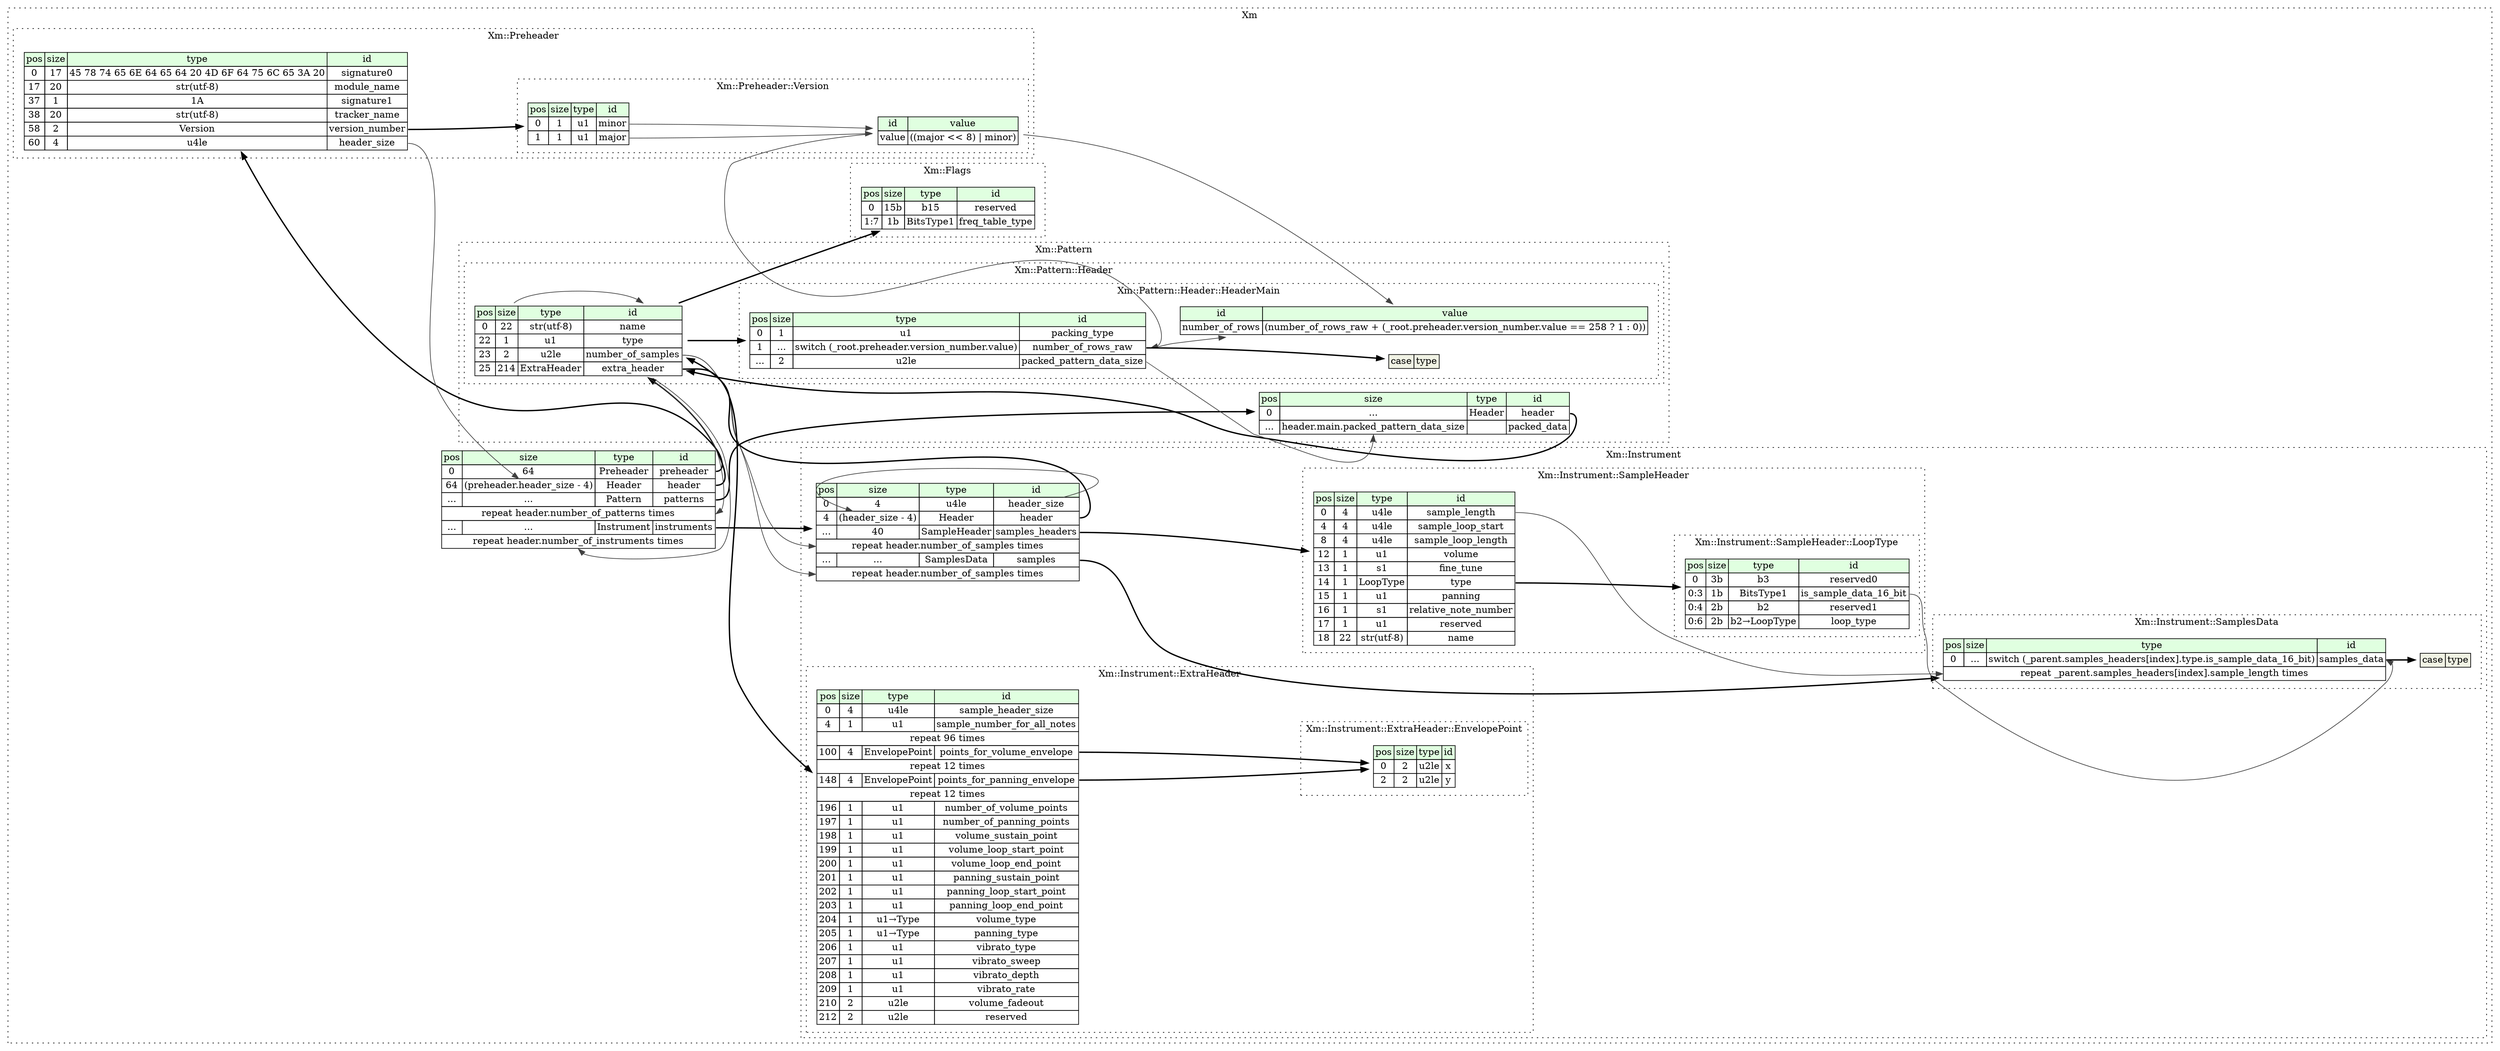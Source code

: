 digraph {
	rankdir=LR;
	node [shape=plaintext];
	subgraph cluster__xm {
		label="Xm";
		graph[style=dotted];

		xm__seq [label=<<TABLE BORDER="0" CELLBORDER="1" CELLSPACING="0">
			<TR><TD BGCOLOR="#E0FFE0">pos</TD><TD BGCOLOR="#E0FFE0">size</TD><TD BGCOLOR="#E0FFE0">type</TD><TD BGCOLOR="#E0FFE0">id</TD></TR>
			<TR><TD PORT="preheader_pos">0</TD><TD PORT="preheader_size">64</TD><TD>Preheader</TD><TD PORT="preheader_type">preheader</TD></TR>
			<TR><TD PORT="header_pos">64</TD><TD PORT="header_size">(preheader.header_size - 4)</TD><TD>Header</TD><TD PORT="header_type">header</TD></TR>
			<TR><TD PORT="patterns_pos">...</TD><TD PORT="patterns_size">...</TD><TD>Pattern</TD><TD PORT="patterns_type">patterns</TD></TR>
			<TR><TD COLSPAN="4" PORT="patterns__repeat">repeat header.number_of_patterns times</TD></TR>
			<TR><TD PORT="instruments_pos">...</TD><TD PORT="instruments_size">...</TD><TD>Instrument</TD><TD PORT="instruments_type">instruments</TD></TR>
			<TR><TD COLSPAN="4" PORT="instruments__repeat">repeat header.number_of_instruments times</TD></TR>
		</TABLE>>];
		subgraph cluster__preheader {
			label="Xm::Preheader";
			graph[style=dotted];

			preheader__seq [label=<<TABLE BORDER="0" CELLBORDER="1" CELLSPACING="0">
				<TR><TD BGCOLOR="#E0FFE0">pos</TD><TD BGCOLOR="#E0FFE0">size</TD><TD BGCOLOR="#E0FFE0">type</TD><TD BGCOLOR="#E0FFE0">id</TD></TR>
				<TR><TD PORT="signature0_pos">0</TD><TD PORT="signature0_size">17</TD><TD>45 78 74 65 6E 64 65 64 20 4D 6F 64 75 6C 65 3A 20</TD><TD PORT="signature0_type">signature0</TD></TR>
				<TR><TD PORT="module_name_pos">17</TD><TD PORT="module_name_size">20</TD><TD>str(utf-8)</TD><TD PORT="module_name_type">module_name</TD></TR>
				<TR><TD PORT="signature1_pos">37</TD><TD PORT="signature1_size">1</TD><TD>1A</TD><TD PORT="signature1_type">signature1</TD></TR>
				<TR><TD PORT="tracker_name_pos">38</TD><TD PORT="tracker_name_size">20</TD><TD>str(utf-8)</TD><TD PORT="tracker_name_type">tracker_name</TD></TR>
				<TR><TD PORT="version_number_pos">58</TD><TD PORT="version_number_size">2</TD><TD>Version</TD><TD PORT="version_number_type">version_number</TD></TR>
				<TR><TD PORT="header_size_pos">60</TD><TD PORT="header_size_size">4</TD><TD>u4le</TD><TD PORT="header_size_type">header_size</TD></TR>
			</TABLE>>];
			subgraph cluster__version {
				label="Xm::Preheader::Version";
				graph[style=dotted];

				version__seq [label=<<TABLE BORDER="0" CELLBORDER="1" CELLSPACING="0">
					<TR><TD BGCOLOR="#E0FFE0">pos</TD><TD BGCOLOR="#E0FFE0">size</TD><TD BGCOLOR="#E0FFE0">type</TD><TD BGCOLOR="#E0FFE0">id</TD></TR>
					<TR><TD PORT="minor_pos">0</TD><TD PORT="minor_size">1</TD><TD>u1</TD><TD PORT="minor_type">minor</TD></TR>
					<TR><TD PORT="major_pos">1</TD><TD PORT="major_size">1</TD><TD>u1</TD><TD PORT="major_type">major</TD></TR>
				</TABLE>>];
				version__inst__value [label=<<TABLE BORDER="0" CELLBORDER="1" CELLSPACING="0">
					<TR><TD BGCOLOR="#E0FFE0">id</TD><TD BGCOLOR="#E0FFE0">value</TD></TR>
					<TR><TD>value</TD><TD>((major &lt;&lt; 8) | minor)</TD></TR>
				</TABLE>>];
			}
		}
		subgraph cluster__pattern {
			label="Xm::Pattern";
			graph[style=dotted];

			pattern__seq [label=<<TABLE BORDER="0" CELLBORDER="1" CELLSPACING="0">
				<TR><TD BGCOLOR="#E0FFE0">pos</TD><TD BGCOLOR="#E0FFE0">size</TD><TD BGCOLOR="#E0FFE0">type</TD><TD BGCOLOR="#E0FFE0">id</TD></TR>
				<TR><TD PORT="header_pos">0</TD><TD PORT="header_size">...</TD><TD>Header</TD><TD PORT="header_type">header</TD></TR>
				<TR><TD PORT="packed_data_pos">...</TD><TD PORT="packed_data_size">header.main.packed_pattern_data_size</TD><TD></TD><TD PORT="packed_data_type">packed_data</TD></TR>
			</TABLE>>];
			subgraph cluster__header {
				label="Xm::Pattern::Header";
				graph[style=dotted];

				header__seq [label=<<TABLE BORDER="0" CELLBORDER="1" CELLSPACING="0">
					<TR><TD BGCOLOR="#E0FFE0">pos</TD><TD BGCOLOR="#E0FFE0">size</TD><TD BGCOLOR="#E0FFE0">type</TD><TD BGCOLOR="#E0FFE0">id</TD></TR>
					<TR><TD PORT="header_length_pos">0</TD><TD PORT="header_length_size">4</TD><TD>u4le</TD><TD PORT="header_length_type">header_length</TD></TR>
					<TR><TD PORT="main_pos">4</TD><TD PORT="main_size">(header_length - 4)</TD><TD>HeaderMain</TD><TD PORT="main_type">main</TD></TR>
				</TABLE>>];
				subgraph cluster__header_main {
					label="Xm::Pattern::Header::HeaderMain";
					graph[style=dotted];

					header_main__seq [label=<<TABLE BORDER="0" CELLBORDER="1" CELLSPACING="0">
						<TR><TD BGCOLOR="#E0FFE0">pos</TD><TD BGCOLOR="#E0FFE0">size</TD><TD BGCOLOR="#E0FFE0">type</TD><TD BGCOLOR="#E0FFE0">id</TD></TR>
						<TR><TD PORT="packing_type_pos">0</TD><TD PORT="packing_type_size">1</TD><TD>u1</TD><TD PORT="packing_type_type">packing_type</TD></TR>
						<TR><TD PORT="number_of_rows_raw_pos">1</TD><TD PORT="number_of_rows_raw_size">...</TD><TD>switch (_root.preheader.version_number.value)</TD><TD PORT="number_of_rows_raw_type">number_of_rows_raw</TD></TR>
						<TR><TD PORT="packed_pattern_data_size_pos">...</TD><TD PORT="packed_pattern_data_size_size">2</TD><TD>u2le</TD><TD PORT="packed_pattern_data_size_type">packed_pattern_data_size</TD></TR>
					</TABLE>>];
					header_main__inst__number_of_rows [label=<<TABLE BORDER="0" CELLBORDER="1" CELLSPACING="0">
						<TR><TD BGCOLOR="#E0FFE0">id</TD><TD BGCOLOR="#E0FFE0">value</TD></TR>
						<TR><TD>number_of_rows</TD><TD>(number_of_rows_raw + (_root.preheader.version_number.value == 258 ? 1 : 0))</TD></TR>
					</TABLE>>];
header_main__seq_number_of_rows_raw_switch [label=<<TABLE BORDER="0" CELLBORDER="1" CELLSPACING="0">
	<TR><TD BGCOLOR="#F0F2E4">case</TD><TD BGCOLOR="#F0F2E4">type</TD></TR>
</TABLE>>];
				}
			}
		}
		subgraph cluster__flags {
			label="Xm::Flags";
			graph[style=dotted];

			flags__seq [label=<<TABLE BORDER="0" CELLBORDER="1" CELLSPACING="0">
				<TR><TD BGCOLOR="#E0FFE0">pos</TD><TD BGCOLOR="#E0FFE0">size</TD><TD BGCOLOR="#E0FFE0">type</TD><TD BGCOLOR="#E0FFE0">id</TD></TR>
				<TR><TD PORT="reserved_pos">0</TD><TD PORT="reserved_size">15b</TD><TD>b15</TD><TD PORT="reserved_type">reserved</TD></TR>
				<TR><TD PORT="freq_table_type_pos">1:7</TD><TD PORT="freq_table_type_size">1b</TD><TD>BitsType1</TD><TD PORT="freq_table_type_type">freq_table_type</TD></TR>
			</TABLE>>];
		}
		subgraph cluster__header {
			label="Xm::Header";
			graph[style=dotted];

			header__seq [label=<<TABLE BORDER="0" CELLBORDER="1" CELLSPACING="0">
				<TR><TD BGCOLOR="#E0FFE0">pos</TD><TD BGCOLOR="#E0FFE0">size</TD><TD BGCOLOR="#E0FFE0">type</TD><TD BGCOLOR="#E0FFE0">id</TD></TR>
				<TR><TD PORT="song_length_pos">0</TD><TD PORT="song_length_size">2</TD><TD>u2le</TD><TD PORT="song_length_type">song_length</TD></TR>
				<TR><TD PORT="restart_position_pos">2</TD><TD PORT="restart_position_size">2</TD><TD>u2le</TD><TD PORT="restart_position_type">restart_position</TD></TR>
				<TR><TD PORT="number_of_channels_pos">4</TD><TD PORT="number_of_channels_size">2</TD><TD>u2le</TD><TD PORT="number_of_channels_type">number_of_channels</TD></TR>
				<TR><TD PORT="number_of_patterns_pos">6</TD><TD PORT="number_of_patterns_size">2</TD><TD>u2le</TD><TD PORT="number_of_patterns_type">number_of_patterns</TD></TR>
				<TR><TD PORT="number_of_instruments_pos">8</TD><TD PORT="number_of_instruments_size">2</TD><TD>u2le</TD><TD PORT="number_of_instruments_type">number_of_instruments</TD></TR>
				<TR><TD PORT="flags_pos">10</TD><TD PORT="flags_size">2</TD><TD>Flags</TD><TD PORT="flags_type">flags</TD></TR>
				<TR><TD PORT="default_tempo_pos">12</TD><TD PORT="default_tempo_size">2</TD><TD>u2le</TD><TD PORT="default_tempo_type">default_tempo</TD></TR>
				<TR><TD PORT="default_bpm_pos">14</TD><TD PORT="default_bpm_size">2</TD><TD>u2le</TD><TD PORT="default_bpm_type">default_bpm</TD></TR>
				<TR><TD PORT="pattern_order_table_pos">16</TD><TD PORT="pattern_order_table_size">1</TD><TD>u1</TD><TD PORT="pattern_order_table_type">pattern_order_table</TD></TR>
				<TR><TD COLSPAN="4" PORT="pattern_order_table__repeat">repeat 256 times</TD></TR>
			</TABLE>>];
		}
		subgraph cluster__instrument {
			label="Xm::Instrument";
			graph[style=dotted];

			instrument__seq [label=<<TABLE BORDER="0" CELLBORDER="1" CELLSPACING="0">
				<TR><TD BGCOLOR="#E0FFE0">pos</TD><TD BGCOLOR="#E0FFE0">size</TD><TD BGCOLOR="#E0FFE0">type</TD><TD BGCOLOR="#E0FFE0">id</TD></TR>
				<TR><TD PORT="header_size_pos">0</TD><TD PORT="header_size_size">4</TD><TD>u4le</TD><TD PORT="header_size_type">header_size</TD></TR>
				<TR><TD PORT="header_pos">4</TD><TD PORT="header_size">(header_size - 4)</TD><TD>Header</TD><TD PORT="header_type">header</TD></TR>
				<TR><TD PORT="samples_headers_pos">...</TD><TD PORT="samples_headers_size">40</TD><TD>SampleHeader</TD><TD PORT="samples_headers_type">samples_headers</TD></TR>
				<TR><TD COLSPAN="4" PORT="samples_headers__repeat">repeat header.number_of_samples times</TD></TR>
				<TR><TD PORT="samples_pos">...</TD><TD PORT="samples_size">...</TD><TD>SamplesData</TD><TD PORT="samples_type">samples</TD></TR>
				<TR><TD COLSPAN="4" PORT="samples__repeat">repeat header.number_of_samples times</TD></TR>
			</TABLE>>];
			subgraph cluster__header {
				label="Xm::Instrument::Header";
				graph[style=dotted];

				header__seq [label=<<TABLE BORDER="0" CELLBORDER="1" CELLSPACING="0">
					<TR><TD BGCOLOR="#E0FFE0">pos</TD><TD BGCOLOR="#E0FFE0">size</TD><TD BGCOLOR="#E0FFE0">type</TD><TD BGCOLOR="#E0FFE0">id</TD></TR>
					<TR><TD PORT="name_pos">0</TD><TD PORT="name_size">22</TD><TD>str(utf-8)</TD><TD PORT="name_type">name</TD></TR>
					<TR><TD PORT="type_pos">22</TD><TD PORT="type_size">1</TD><TD>u1</TD><TD PORT="type_type">type</TD></TR>
					<TR><TD PORT="number_of_samples_pos">23</TD><TD PORT="number_of_samples_size">2</TD><TD>u2le</TD><TD PORT="number_of_samples_type">number_of_samples</TD></TR>
					<TR><TD PORT="extra_header_pos">25</TD><TD PORT="extra_header_size">214</TD><TD>ExtraHeader</TD><TD PORT="extra_header_type">extra_header</TD></TR>
				</TABLE>>];
			}
			subgraph cluster__extra_header {
				label="Xm::Instrument::ExtraHeader";
				graph[style=dotted];

				extra_header__seq [label=<<TABLE BORDER="0" CELLBORDER="1" CELLSPACING="0">
					<TR><TD BGCOLOR="#E0FFE0">pos</TD><TD BGCOLOR="#E0FFE0">size</TD><TD BGCOLOR="#E0FFE0">type</TD><TD BGCOLOR="#E0FFE0">id</TD></TR>
					<TR><TD PORT="sample_header_size_pos">0</TD><TD PORT="sample_header_size_size">4</TD><TD>u4le</TD><TD PORT="sample_header_size_type">sample_header_size</TD></TR>
					<TR><TD PORT="sample_number_for_all_notes_pos">4</TD><TD PORT="sample_number_for_all_notes_size">1</TD><TD>u1</TD><TD PORT="sample_number_for_all_notes_type">sample_number_for_all_notes</TD></TR>
					<TR><TD COLSPAN="4" PORT="sample_number_for_all_notes__repeat">repeat 96 times</TD></TR>
					<TR><TD PORT="points_for_volume_envelope_pos">100</TD><TD PORT="points_for_volume_envelope_size">4</TD><TD>EnvelopePoint</TD><TD PORT="points_for_volume_envelope_type">points_for_volume_envelope</TD></TR>
					<TR><TD COLSPAN="4" PORT="points_for_volume_envelope__repeat">repeat 12 times</TD></TR>
					<TR><TD PORT="points_for_panning_envelope_pos">148</TD><TD PORT="points_for_panning_envelope_size">4</TD><TD>EnvelopePoint</TD><TD PORT="points_for_panning_envelope_type">points_for_panning_envelope</TD></TR>
					<TR><TD COLSPAN="4" PORT="points_for_panning_envelope__repeat">repeat 12 times</TD></TR>
					<TR><TD PORT="number_of_volume_points_pos">196</TD><TD PORT="number_of_volume_points_size">1</TD><TD>u1</TD><TD PORT="number_of_volume_points_type">number_of_volume_points</TD></TR>
					<TR><TD PORT="number_of_panning_points_pos">197</TD><TD PORT="number_of_panning_points_size">1</TD><TD>u1</TD><TD PORT="number_of_panning_points_type">number_of_panning_points</TD></TR>
					<TR><TD PORT="volume_sustain_point_pos">198</TD><TD PORT="volume_sustain_point_size">1</TD><TD>u1</TD><TD PORT="volume_sustain_point_type">volume_sustain_point</TD></TR>
					<TR><TD PORT="volume_loop_start_point_pos">199</TD><TD PORT="volume_loop_start_point_size">1</TD><TD>u1</TD><TD PORT="volume_loop_start_point_type">volume_loop_start_point</TD></TR>
					<TR><TD PORT="volume_loop_end_point_pos">200</TD><TD PORT="volume_loop_end_point_size">1</TD><TD>u1</TD><TD PORT="volume_loop_end_point_type">volume_loop_end_point</TD></TR>
					<TR><TD PORT="panning_sustain_point_pos">201</TD><TD PORT="panning_sustain_point_size">1</TD><TD>u1</TD><TD PORT="panning_sustain_point_type">panning_sustain_point</TD></TR>
					<TR><TD PORT="panning_loop_start_point_pos">202</TD><TD PORT="panning_loop_start_point_size">1</TD><TD>u1</TD><TD PORT="panning_loop_start_point_type">panning_loop_start_point</TD></TR>
					<TR><TD PORT="panning_loop_end_point_pos">203</TD><TD PORT="panning_loop_end_point_size">1</TD><TD>u1</TD><TD PORT="panning_loop_end_point_type">panning_loop_end_point</TD></TR>
					<TR><TD PORT="volume_type_pos">204</TD><TD PORT="volume_type_size">1</TD><TD>u1→Type</TD><TD PORT="volume_type_type">volume_type</TD></TR>
					<TR><TD PORT="panning_type_pos">205</TD><TD PORT="panning_type_size">1</TD><TD>u1→Type</TD><TD PORT="panning_type_type">panning_type</TD></TR>
					<TR><TD PORT="vibrato_type_pos">206</TD><TD PORT="vibrato_type_size">1</TD><TD>u1</TD><TD PORT="vibrato_type_type">vibrato_type</TD></TR>
					<TR><TD PORT="vibrato_sweep_pos">207</TD><TD PORT="vibrato_sweep_size">1</TD><TD>u1</TD><TD PORT="vibrato_sweep_type">vibrato_sweep</TD></TR>
					<TR><TD PORT="vibrato_depth_pos">208</TD><TD PORT="vibrato_depth_size">1</TD><TD>u1</TD><TD PORT="vibrato_depth_type">vibrato_depth</TD></TR>
					<TR><TD PORT="vibrato_rate_pos">209</TD><TD PORT="vibrato_rate_size">1</TD><TD>u1</TD><TD PORT="vibrato_rate_type">vibrato_rate</TD></TR>
					<TR><TD PORT="volume_fadeout_pos">210</TD><TD PORT="volume_fadeout_size">2</TD><TD>u2le</TD><TD PORT="volume_fadeout_type">volume_fadeout</TD></TR>
					<TR><TD PORT="reserved_pos">212</TD><TD PORT="reserved_size">2</TD><TD>u2le</TD><TD PORT="reserved_type">reserved</TD></TR>
				</TABLE>>];
				subgraph cluster__envelope_point {
					label="Xm::Instrument::ExtraHeader::EnvelopePoint";
					graph[style=dotted];

					envelope_point__seq [label=<<TABLE BORDER="0" CELLBORDER="1" CELLSPACING="0">
						<TR><TD BGCOLOR="#E0FFE0">pos</TD><TD BGCOLOR="#E0FFE0">size</TD><TD BGCOLOR="#E0FFE0">type</TD><TD BGCOLOR="#E0FFE0">id</TD></TR>
						<TR><TD PORT="x_pos">0</TD><TD PORT="x_size">2</TD><TD>u2le</TD><TD PORT="x_type">x</TD></TR>
						<TR><TD PORT="y_pos">2</TD><TD PORT="y_size">2</TD><TD>u2le</TD><TD PORT="y_type">y</TD></TR>
					</TABLE>>];
				}
			}
			subgraph cluster__samples_data {
				label="Xm::Instrument::SamplesData";
				graph[style=dotted];

				samples_data__seq [label=<<TABLE BORDER="0" CELLBORDER="1" CELLSPACING="0">
					<TR><TD BGCOLOR="#E0FFE0">pos</TD><TD BGCOLOR="#E0FFE0">size</TD><TD BGCOLOR="#E0FFE0">type</TD><TD BGCOLOR="#E0FFE0">id</TD></TR>
					<TR><TD PORT="samples_data_pos">0</TD><TD PORT="samples_data_size">...</TD><TD>switch (_parent.samples_headers[index].type.is_sample_data_16_bit)</TD><TD PORT="samples_data_type">samples_data</TD></TR>
					<TR><TD COLSPAN="4" PORT="samples_data__repeat">repeat _parent.samples_headers[index].sample_length times</TD></TR>
				</TABLE>>];
samples_data__seq_samples_data_switch [label=<<TABLE BORDER="0" CELLBORDER="1" CELLSPACING="0">
	<TR><TD BGCOLOR="#F0F2E4">case</TD><TD BGCOLOR="#F0F2E4">type</TD></TR>
</TABLE>>];
			}
			subgraph cluster__sample_header {
				label="Xm::Instrument::SampleHeader";
				graph[style=dotted];

				sample_header__seq [label=<<TABLE BORDER="0" CELLBORDER="1" CELLSPACING="0">
					<TR><TD BGCOLOR="#E0FFE0">pos</TD><TD BGCOLOR="#E0FFE0">size</TD><TD BGCOLOR="#E0FFE0">type</TD><TD BGCOLOR="#E0FFE0">id</TD></TR>
					<TR><TD PORT="sample_length_pos">0</TD><TD PORT="sample_length_size">4</TD><TD>u4le</TD><TD PORT="sample_length_type">sample_length</TD></TR>
					<TR><TD PORT="sample_loop_start_pos">4</TD><TD PORT="sample_loop_start_size">4</TD><TD>u4le</TD><TD PORT="sample_loop_start_type">sample_loop_start</TD></TR>
					<TR><TD PORT="sample_loop_length_pos">8</TD><TD PORT="sample_loop_length_size">4</TD><TD>u4le</TD><TD PORT="sample_loop_length_type">sample_loop_length</TD></TR>
					<TR><TD PORT="volume_pos">12</TD><TD PORT="volume_size">1</TD><TD>u1</TD><TD PORT="volume_type">volume</TD></TR>
					<TR><TD PORT="fine_tune_pos">13</TD><TD PORT="fine_tune_size">1</TD><TD>s1</TD><TD PORT="fine_tune_type">fine_tune</TD></TR>
					<TR><TD PORT="type_pos">14</TD><TD PORT="type_size">1</TD><TD>LoopType</TD><TD PORT="type_type">type</TD></TR>
					<TR><TD PORT="panning_pos">15</TD><TD PORT="panning_size">1</TD><TD>u1</TD><TD PORT="panning_type">panning</TD></TR>
					<TR><TD PORT="relative_note_number_pos">16</TD><TD PORT="relative_note_number_size">1</TD><TD>s1</TD><TD PORT="relative_note_number_type">relative_note_number</TD></TR>
					<TR><TD PORT="reserved_pos">17</TD><TD PORT="reserved_size">1</TD><TD>u1</TD><TD PORT="reserved_type">reserved</TD></TR>
					<TR><TD PORT="name_pos">18</TD><TD PORT="name_size">22</TD><TD>str(utf-8)</TD><TD PORT="name_type">name</TD></TR>
				</TABLE>>];
				subgraph cluster__loop_type {
					label="Xm::Instrument::SampleHeader::LoopType";
					graph[style=dotted];

					loop_type__seq [label=<<TABLE BORDER="0" CELLBORDER="1" CELLSPACING="0">
						<TR><TD BGCOLOR="#E0FFE0">pos</TD><TD BGCOLOR="#E0FFE0">size</TD><TD BGCOLOR="#E0FFE0">type</TD><TD BGCOLOR="#E0FFE0">id</TD></TR>
						<TR><TD PORT="reserved0_pos">0</TD><TD PORT="reserved0_size">3b</TD><TD>b3</TD><TD PORT="reserved0_type">reserved0</TD></TR>
						<TR><TD PORT="is_sample_data_16_bit_pos">0:3</TD><TD PORT="is_sample_data_16_bit_size">1b</TD><TD>BitsType1</TD><TD PORT="is_sample_data_16_bit_type">is_sample_data_16_bit</TD></TR>
						<TR><TD PORT="reserved1_pos">0:4</TD><TD PORT="reserved1_size">2b</TD><TD>b2</TD><TD PORT="reserved1_type">reserved1</TD></TR>
						<TR><TD PORT="loop_type_pos">0:6</TD><TD PORT="loop_type_size">2b</TD><TD>b2→LoopType</TD><TD PORT="loop_type_type">loop_type</TD></TR>
					</TABLE>>];
				}
			}
		}
	}
	xm__seq:preheader_type -> preheader__seq [style=bold];
	preheader__seq:header_size_type -> xm__seq:header_size [color="#404040"];
	xm__seq:header_type -> header__seq [style=bold];
	xm__seq:patterns_type -> pattern__seq [style=bold];
	header__seq:number_of_patterns_type -> xm__seq:patterns__repeat [color="#404040"];
	xm__seq:instruments_type -> instrument__seq [style=bold];
	header__seq:number_of_instruments_type -> xm__seq:instruments__repeat [color="#404040"];
	preheader__seq:version_number_type -> version__seq [style=bold];
	version__seq:major_type -> version__inst__value [color="#404040"];
	version__seq:minor_type -> version__inst__value [color="#404040"];
	pattern__seq:header_type -> header__seq [style=bold];
	header_main__seq:packed_pattern_data_size_type -> pattern__seq:packed_data_size [color="#404040"];
	header__seq:header_length_type -> header__seq:main_size [color="#404040"];
	header__seq:main_type -> header_main__seq [style=bold];
	header_main__seq:number_of_rows_raw_type -> header_main__seq_number_of_rows_raw_switch [style=bold];
	version__inst__value:value_type -> header_main__seq:number_of_rows_raw_type [color="#404040"];
	header_main__seq:number_of_rows_raw_type -> header_main__inst__number_of_rows [color="#404040"];
	version__inst__value:value_type -> header_main__inst__number_of_rows [color="#404040"];
	header__seq:flags_type -> flags__seq [style=bold];
	instrument__seq:header_size_type -> instrument__seq:header_size [color="#404040"];
	instrument__seq:header_type -> header__seq [style=bold];
	instrument__seq:samples_headers_type -> sample_header__seq [style=bold];
	header__seq:number_of_samples_type -> instrument__seq:samples_headers__repeat [color="#404040"];
	instrument__seq:samples_type -> samples_data__seq [style=bold];
	header__seq:number_of_samples_type -> instrument__seq:samples__repeat [color="#404040"];
	header__seq:extra_header_type -> extra_header__seq [style=bold];
	extra_header__seq:points_for_volume_envelope_type -> envelope_point__seq [style=bold];
	extra_header__seq:points_for_panning_envelope_type -> envelope_point__seq [style=bold];
	samples_data__seq:samples_data_type -> samples_data__seq_samples_data_switch [style=bold];
	loop_type__seq:is_sample_data_16_bit_type -> samples_data__seq:samples_data_type [color="#404040"];
	sample_header__seq:sample_length_type -> samples_data__seq:samples_data__repeat [color="#404040"];
	sample_header__seq:type_type -> loop_type__seq [style=bold];
}
